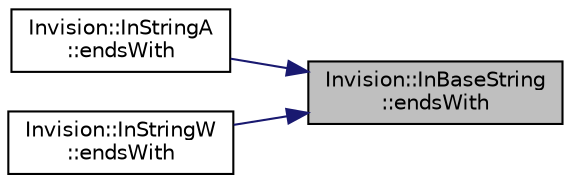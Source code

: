 digraph "Invision::InBaseString::endsWith"
{
 // LATEX_PDF_SIZE
  edge [fontname="Helvetica",fontsize="10",labelfontname="Helvetica",labelfontsize="10"];
  node [fontname="Helvetica",fontsize="10",shape=record];
  rankdir="RL";
  Node1 [label="Invision::InBaseString\l::endsWith",height=0.2,width=0.4,color="black", fillcolor="grey75", style="filled", fontcolor="black",tooltip=" "];
  Node1 -> Node2 [dir="back",color="midnightblue",fontsize="10",style="solid",fontname="Helvetica"];
  Node2 [label="Invision::InStringA\l::endsWith",height=0.2,width=0.4,color="black", fillcolor="white", style="filled",URL="$class_invision_1_1_in_string_a.html#a193309bb8c3c03e98c8836310b8da412",tooltip=" "];
  Node1 -> Node3 [dir="back",color="midnightblue",fontsize="10",style="solid",fontname="Helvetica"];
  Node3 [label="Invision::InStringW\l::endsWith",height=0.2,width=0.4,color="black", fillcolor="white", style="filled",URL="$class_invision_1_1_in_string_w.html#a24887f76b65999b6d9f861269c58b8dd",tooltip=" "];
}
